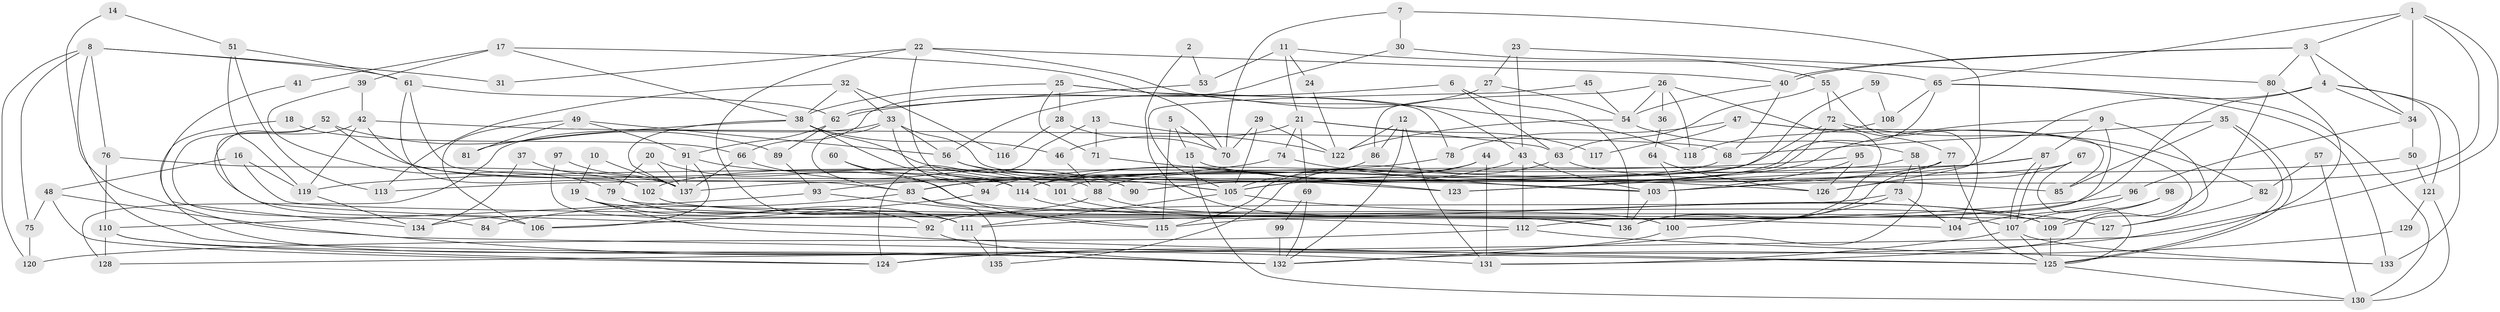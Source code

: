 // coarse degree distribution, {5: 0.18947368421052632, 2: 0.17894736842105263, 6: 0.10526315789473684, 8: 0.021052631578947368, 4: 0.1368421052631579, 3: 0.18947368421052632, 11: 0.021052631578947368, 7: 0.08421052631578947, 9: 0.042105263157894736, 10: 0.031578947368421054}
// Generated by graph-tools (version 1.1) at 2025/24/03/03/25 07:24:03]
// undirected, 137 vertices, 274 edges
graph export_dot {
graph [start="1"]
  node [color=gray90,style=filled];
  1;
  2;
  3;
  4;
  5;
  6;
  7;
  8;
  9;
  10;
  11;
  12;
  13;
  14;
  15;
  16;
  17;
  18;
  19;
  20;
  21;
  22;
  23;
  24;
  25;
  26;
  27;
  28;
  29;
  30;
  31;
  32;
  33;
  34;
  35;
  36;
  37;
  38;
  39;
  40;
  41;
  42;
  43;
  44;
  45;
  46;
  47;
  48;
  49;
  50;
  51;
  52;
  53;
  54;
  55;
  56;
  57;
  58;
  59;
  60;
  61;
  62;
  63;
  64;
  65;
  66;
  67;
  68;
  69;
  70;
  71;
  72;
  73;
  74;
  75;
  76;
  77;
  78;
  79;
  80;
  81;
  82;
  83;
  84;
  85;
  86;
  87;
  88;
  89;
  90;
  91;
  92;
  93;
  94;
  95;
  96;
  97;
  98;
  99;
  100;
  101;
  102;
  103;
  104;
  105;
  106;
  107;
  108;
  109;
  110;
  111;
  112;
  113;
  114;
  115;
  116;
  117;
  118;
  119;
  120;
  121;
  122;
  123;
  124;
  125;
  126;
  127;
  128;
  129;
  130;
  131;
  132;
  133;
  134;
  135;
  136;
  137;
  1 -- 3;
  1 -- 34;
  1 -- 65;
  1 -- 103;
  1 -- 128;
  2 -- 136;
  2 -- 53;
  3 -- 34;
  3 -- 40;
  3 -- 40;
  3 -- 4;
  3 -- 80;
  4 -- 133;
  4 -- 34;
  4 -- 103;
  4 -- 115;
  4 -- 121;
  5 -- 70;
  5 -- 115;
  5 -- 15;
  6 -- 136;
  6 -- 62;
  6 -- 63;
  7 -- 126;
  7 -- 70;
  7 -- 30;
  8 -- 120;
  8 -- 132;
  8 -- 31;
  8 -- 61;
  8 -- 75;
  8 -- 76;
  9 -- 90;
  9 -- 112;
  9 -- 87;
  9 -- 127;
  10 -- 19;
  10 -- 137;
  11 -- 65;
  11 -- 21;
  11 -- 24;
  11 -- 53;
  12 -- 86;
  12 -- 131;
  12 -- 122;
  12 -- 132;
  13 -- 71;
  13 -- 124;
  13 -- 122;
  14 -- 51;
  14 -- 131;
  15 -- 130;
  15 -- 126;
  16 -- 119;
  16 -- 48;
  16 -- 127;
  17 -- 38;
  17 -- 39;
  17 -- 41;
  17 -- 70;
  18 -- 66;
  18 -- 132;
  19 -- 112;
  19 -- 125;
  19 -- 111;
  20 -- 109;
  20 -- 137;
  20 -- 79;
  21 -- 74;
  21 -- 46;
  21 -- 63;
  21 -- 69;
  21 -- 117;
  22 -- 40;
  22 -- 111;
  22 -- 31;
  22 -- 88;
  22 -- 118;
  23 -- 43;
  23 -- 80;
  23 -- 27;
  24 -- 122;
  25 -- 43;
  25 -- 38;
  25 -- 28;
  25 -- 71;
  25 -- 78;
  26 -- 54;
  26 -- 136;
  26 -- 36;
  26 -- 86;
  26 -- 118;
  27 -- 56;
  27 -- 54;
  28 -- 70;
  28 -- 116;
  29 -- 105;
  29 -- 122;
  29 -- 70;
  30 -- 55;
  30 -- 66;
  32 -- 33;
  32 -- 38;
  32 -- 113;
  32 -- 116;
  33 -- 103;
  33 -- 101;
  33 -- 56;
  33 -- 83;
  33 -- 128;
  34 -- 50;
  34 -- 96;
  35 -- 125;
  35 -- 125;
  35 -- 68;
  35 -- 85;
  36 -- 64;
  37 -- 134;
  37 -- 102;
  38 -- 114;
  38 -- 105;
  38 -- 46;
  38 -- 81;
  38 -- 137;
  39 -- 42;
  39 -- 79;
  40 -- 54;
  40 -- 68;
  41 -- 134;
  42 -- 83;
  42 -- 68;
  42 -- 106;
  42 -- 119;
  43 -- 103;
  43 -- 114;
  43 -- 112;
  44 -- 131;
  44 -- 115;
  44 -- 102;
  45 -- 54;
  45 -- 105;
  46 -- 88;
  47 -- 85;
  47 -- 78;
  47 -- 117;
  47 -- 131;
  48 -- 124;
  48 -- 125;
  48 -- 75;
  49 -- 91;
  49 -- 56;
  49 -- 81;
  49 -- 106;
  50 -- 83;
  50 -- 121;
  51 -- 61;
  51 -- 119;
  51 -- 113;
  52 -- 114;
  52 -- 92;
  52 -- 84;
  52 -- 89;
  53 -- 62;
  54 -- 122;
  54 -- 58;
  55 -- 63;
  55 -- 104;
  55 -- 72;
  56 -- 105;
  56 -- 123;
  57 -- 130;
  57 -- 82;
  58 -- 113;
  58 -- 73;
  58 -- 124;
  59 -- 105;
  59 -- 108;
  60 -- 94;
  60 -- 115;
  61 -- 102;
  61 -- 62;
  61 -- 90;
  62 -- 91;
  62 -- 89;
  63 -- 85;
  63 -- 135;
  64 -- 100;
  64 -- 126;
  65 -- 88;
  65 -- 108;
  65 -- 130;
  65 -- 133;
  66 -- 137;
  66 -- 90;
  67 -- 90;
  67 -- 125;
  67 -- 126;
  68 -- 101;
  69 -- 132;
  69 -- 99;
  71 -- 123;
  72 -- 123;
  72 -- 77;
  72 -- 82;
  72 -- 137;
  73 -- 104;
  73 -- 92;
  73 -- 100;
  74 -- 103;
  74 -- 93;
  75 -- 120;
  76 -- 137;
  76 -- 110;
  77 -- 105;
  77 -- 94;
  77 -- 125;
  77 -- 136;
  78 -- 83;
  79 -- 92;
  79 -- 104;
  80 -- 124;
  80 -- 109;
  82 -- 127;
  83 -- 107;
  83 -- 84;
  83 -- 135;
  86 -- 105;
  87 -- 107;
  87 -- 107;
  87 -- 114;
  87 -- 123;
  88 -- 100;
  88 -- 134;
  89 -- 93;
  91 -- 106;
  91 -- 137;
  91 -- 101;
  92 -- 132;
  93 -- 110;
  93 -- 115;
  94 -- 106;
  95 -- 103;
  95 -- 126;
  95 -- 119;
  96 -- 111;
  96 -- 104;
  97 -- 137;
  97 -- 111;
  98 -- 109;
  98 -- 107;
  99 -- 132;
  100 -- 132;
  101 -- 109;
  102 -- 136;
  103 -- 136;
  105 -- 111;
  105 -- 127;
  107 -- 125;
  107 -- 131;
  107 -- 133;
  108 -- 118;
  109 -- 125;
  110 -- 128;
  110 -- 124;
  110 -- 132;
  111 -- 135;
  112 -- 133;
  112 -- 120;
  114 -- 136;
  119 -- 134;
  121 -- 130;
  121 -- 129;
  125 -- 130;
  129 -- 132;
}
